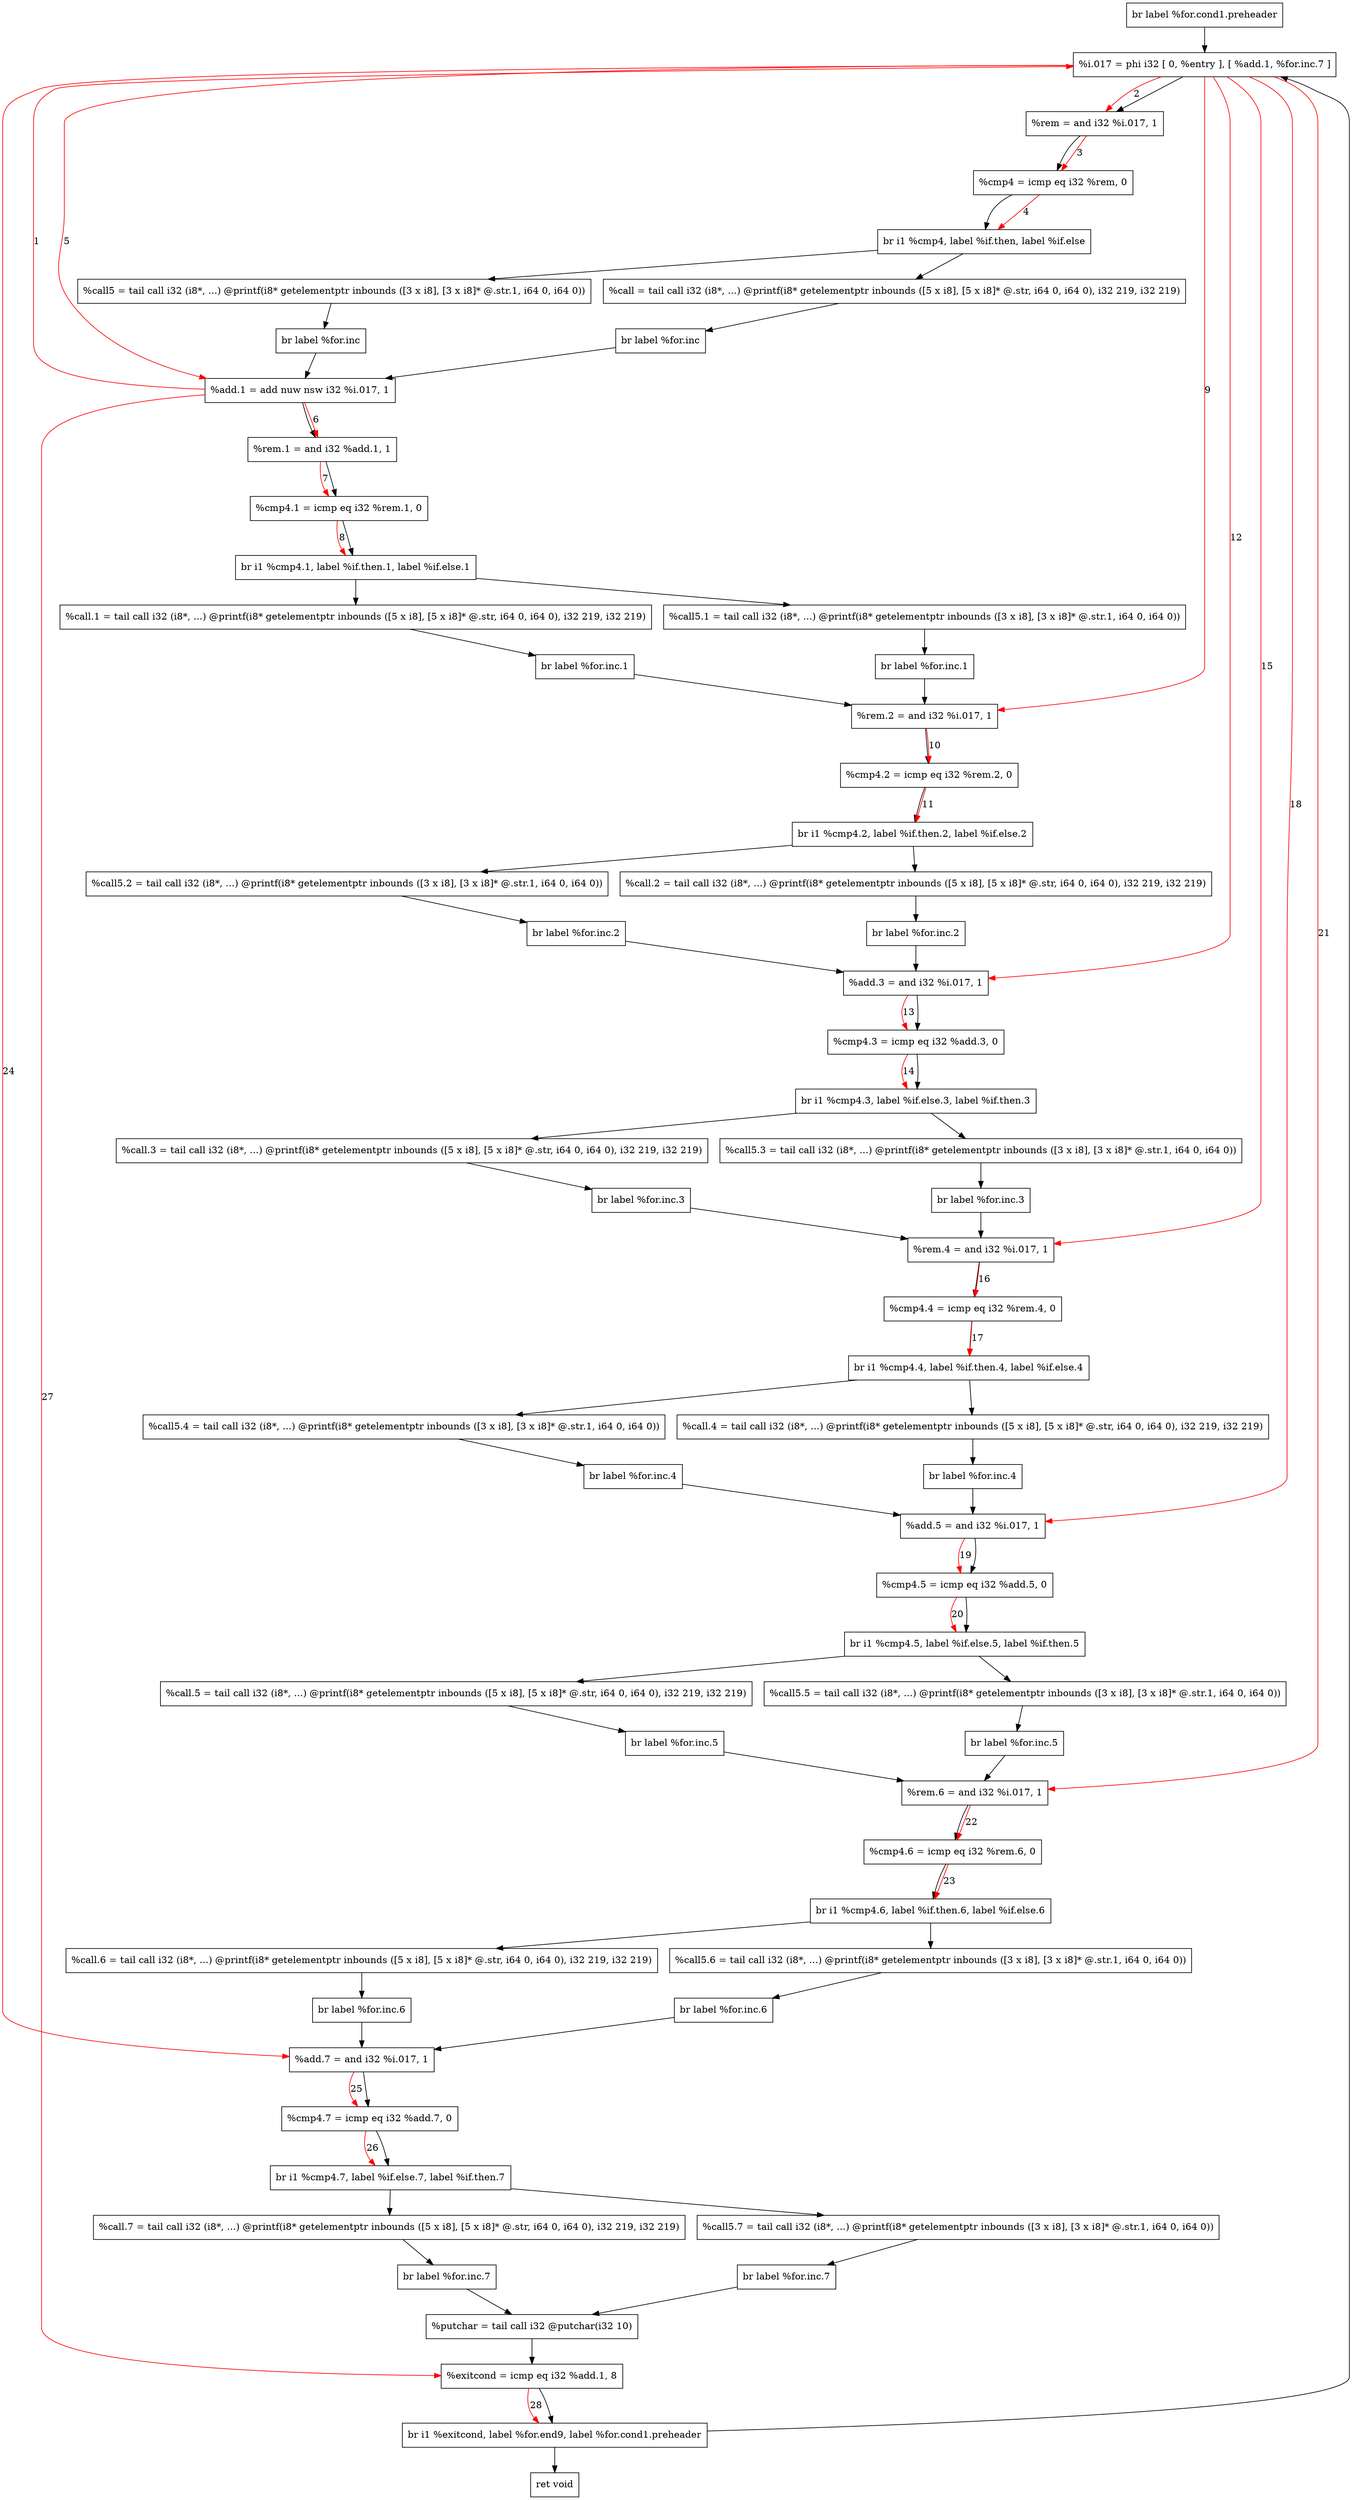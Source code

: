 digraph "CDFG for'func' function" {
	Node0x562c585f2598[shape=record, label="  br label %for.cond1.preheader"]
	Node0x562c585f2d38[shape=record, label="  %i.017 = phi i32 [ 0, %entry ], [ %add.1, %for.inc.7 ]"]
	Node0x562c585f2e50[shape=record, label="  %rem = and i32 %i.017, 1"]
	Node0x562c585f2ee0[shape=record, label="  %cmp4 = icmp eq i32 %rem, 0"]
	Node0x562c5857bc98[shape=record, label="  br i1 %cmp4, label %if.then, label %if.else"]
	Node0x562c585f3450[shape=record, label="  %call = tail call i32 (i8*, ...) @printf(i8* getelementptr inbounds ([5 x i8], [5 x i8]* @.str, i64 0, i64 0), i32 219, i32 219)"]
	Node0x562c585f35f8[shape=record, label="  br label %for.inc"]
	Node0x562c585f3710[shape=record, label="  %call5 = tail call i32 (i8*, ...) @printf(i8* getelementptr inbounds ([3 x i8], [3 x i8]* @.str.1, i64 0, i64 0))"]
	Node0x562c585f3098[shape=record, label="  br label %for.inc"]
	Node0x562c585f37e0[shape=record, label="  %add.1 = add nuw nsw i32 %i.017, 1"]
	Node0x562c585f3850[shape=record, label="  %rem.1 = and i32 %add.1, 1"]
	Node0x562c585f3a80[shape=record, label="  %cmp4.1 = icmp eq i32 %rem.1, 0"]
	Node0x562c58587228[shape=record, label="  br i1 %cmp4.1, label %if.then.1, label %if.else.1"]
	Node0x562c585f3c90[shape=record, label="  ret void"]
	Node0x562c585f3d20[shape=record, label="  %call5.1 = tail call i32 (i8*, ...) @printf(i8* getelementptr inbounds ([3 x i8], [3 x i8]* @.str.1, i64 0, i64 0))"]
	Node0x562c585f3c48[shape=record, label="  br label %for.inc.1"]
	Node0x562c585f3ec0[shape=record, label="  %call.1 = tail call i32 (i8*, ...) @printf(i8* getelementptr inbounds ([5 x i8], [5 x i8]* @.str, i64 0, i64 0), i32 219, i32 219)"]
	Node0x562c585f2468[shape=record, label="  br label %for.inc.1"]
	Node0x562c585f3f90[shape=record, label="  %rem.2 = and i32 %i.017, 1"]
	Node0x562c585f4020[shape=record, label="  %cmp4.2 = icmp eq i32 %rem.2, 0"]
	Node0x562c58587348[shape=record, label="  br i1 %cmp4.2, label %if.then.2, label %if.else.2"]
	Node0x562c585f4230[shape=record, label="  %call5.2 = tail call i32 (i8*, ...) @printf(i8* getelementptr inbounds ([3 x i8], [3 x i8]* @.str.1, i64 0, i64 0))"]
	Node0x562c585f4688[shape=record, label="  br label %for.inc.2"]
	Node0x562c585f4750[shape=record, label="  %call.2 = tail call i32 (i8*, ...) @printf(i8* getelementptr inbounds ([5 x i8], [5 x i8]* @.str, i64 0, i64 0), i32 219, i32 219)"]
	Node0x562c585f3598[shape=record, label="  br label %for.inc.2"]
	Node0x562c585f4820[shape=record, label="  %add.3 = and i32 %i.017, 1"]
	Node0x562c585f48b0[shape=record, label="  %cmp4.3 = icmp eq i32 %add.3, 0"]
	Node0x562c58587468[shape=record, label="  br i1 %cmp4.3, label %if.else.3, label %if.then.3"]
	Node0x562c585f4ac0[shape=record, label="  %call5.3 = tail call i32 (i8*, ...) @printf(i8* getelementptr inbounds ([3 x i8], [3 x i8]* @.str.1, i64 0, i64 0))"]
	Node0x562c585f4bf8[shape=record, label="  br label %for.inc.3"]
	Node0x562c585f4cc0[shape=record, label="  %call.3 = tail call i32 (i8*, ...) @printf(i8* getelementptr inbounds ([5 x i8], [5 x i8]* @.str, i64 0, i64 0), i32 219, i32 219)"]
	Node0x562c585f4a28[shape=record, label="  br label %for.inc.3"]
	Node0x562c585f4d90[shape=record, label="  %rem.4 = and i32 %i.017, 1"]
	Node0x562c585f4e20[shape=record, label="  %cmp4.4 = icmp eq i32 %rem.4, 0"]
	Node0x562c58587588[shape=record, label="  br i1 %cmp4.4, label %if.then.4, label %if.else.4"]
	Node0x562c585f5030[shape=record, label="  %call5.4 = tail call i32 (i8*, ...) @printf(i8* getelementptr inbounds ([3 x i8], [3 x i8]* @.str.1, i64 0, i64 0))"]
	Node0x562c585f5168[shape=record, label="  br label %for.inc.4"]
	Node0x562c585f5230[shape=record, label="  %call.4 = tail call i32 (i8*, ...) @printf(i8* getelementptr inbounds ([5 x i8], [5 x i8]* @.str, i64 0, i64 0), i32 219, i32 219)"]
	Node0x562c585f4198[shape=record, label="  br label %for.inc.4"]
	Node0x562c585f5300[shape=record, label="  %add.5 = and i32 %i.017, 1"]
	Node0x562c585f5390[shape=record, label="  %cmp4.5 = icmp eq i32 %add.5, 0"]
	Node0x562c585f5da8[shape=record, label="  br i1 %cmp4.5, label %if.else.5, label %if.then.5"]
	Node0x562c585f5e40[shape=record, label="  %call5.5 = tail call i32 (i8*, ...) @printf(i8* getelementptr inbounds ([3 x i8], [3 x i8]* @.str.1, i64 0, i64 0))"]
	Node0x562c585f5f78[shape=record, label="  br label %for.inc.5"]
	Node0x562c585f6040[shape=record, label="  %call.5 = tail call i32 (i8*, ...) @printf(i8* getelementptr inbounds ([5 x i8], [5 x i8]* @.str, i64 0, i64 0), i32 219, i32 219)"]
	Node0x562c585f5d18[shape=record, label="  br label %for.inc.5"]
	Node0x562c585f6110[shape=record, label="  %rem.6 = and i32 %i.017, 1"]
	Node0x562c585f67c0[shape=record, label="  %cmp4.6 = icmp eq i32 %rem.6, 0"]
	Node0x562c585f69c8[shape=record, label="  br i1 %cmp4.6, label %if.then.6, label %if.else.6"]
	Node0x562c585f6a60[shape=record, label="  %call5.6 = tail call i32 (i8*, ...) @printf(i8* getelementptr inbounds ([3 x i8], [3 x i8]* @.str.1, i64 0, i64 0))"]
	Node0x562c585f6b98[shape=record, label="  br label %for.inc.6"]
	Node0x562c585f6c60[shape=record, label="  %call.6 = tail call i32 (i8*, ...) @printf(i8* getelementptr inbounds ([5 x i8], [5 x i8]* @.str, i64 0, i64 0), i32 219, i32 219)"]
	Node0x562c585f4f98[shape=record, label="  br label %for.inc.6"]
	Node0x562c585f6d30[shape=record, label="  %add.7 = and i32 %i.017, 1"]
	Node0x562c585f6dc0[shape=record, label="  %cmp4.7 = icmp eq i32 %add.7, 0"]
	Node0x562c585f6fc8[shape=record, label="  br i1 %cmp4.7, label %if.else.7, label %if.then.7"]
	Node0x562c585f7060[shape=record, label="  %call5.7 = tail call i32 (i8*, ...) @printf(i8* getelementptr inbounds ([3 x i8], [3 x i8]* @.str.1, i64 0, i64 0))"]
	Node0x562c585f6938[shape=record, label="  br label %for.inc.7"]
	Node0x562c585f7180[shape=record, label="  %call.7 = tail call i32 (i8*, ...) @printf(i8* getelementptr inbounds ([5 x i8], [5 x i8]* @.str, i64 0, i64 0), i32 219, i32 219)"]
	Node0x562c585f6f38[shape=record, label="  br label %for.inc.7"]
	Node0x562c585f7360[shape=record, label="  %putchar = tail call i32 @putchar(i32 10)"]
	Node0x562c585f7480[shape=record, label="  %exitcond = icmp eq i32 %add.1, 8"]
	Node0x562c585f7598[shape=record, label="  br i1 %exitcond, label %for.end9, label %for.cond1.preheader"]
	Node0x562c585f2598 -> Node0x562c585f2d38
	Node0x562c585f2d38 -> Node0x562c585f2e50
	Node0x562c585f2e50 -> Node0x562c585f2ee0
	Node0x562c585f2ee0 -> Node0x562c5857bc98
	Node0x562c5857bc98 -> Node0x562c585f3450
	Node0x562c5857bc98 -> Node0x562c585f3710
	Node0x562c585f3450 -> Node0x562c585f35f8
	Node0x562c585f35f8 -> Node0x562c585f37e0
	Node0x562c585f3710 -> Node0x562c585f3098
	Node0x562c585f3098 -> Node0x562c585f37e0
	Node0x562c585f37e0 -> Node0x562c585f3850
	Node0x562c585f3850 -> Node0x562c585f3a80
	Node0x562c585f3a80 -> Node0x562c58587228
	Node0x562c58587228 -> Node0x562c585f3ec0
	Node0x562c58587228 -> Node0x562c585f3d20
	Node0x562c585f3d20 -> Node0x562c585f3c48
	Node0x562c585f3c48 -> Node0x562c585f3f90
	Node0x562c585f3ec0 -> Node0x562c585f2468
	Node0x562c585f2468 -> Node0x562c585f3f90
	Node0x562c585f3f90 -> Node0x562c585f4020
	Node0x562c585f4020 -> Node0x562c58587348
	Node0x562c58587348 -> Node0x562c585f4750
	Node0x562c58587348 -> Node0x562c585f4230
	Node0x562c585f4230 -> Node0x562c585f4688
	Node0x562c585f4688 -> Node0x562c585f4820
	Node0x562c585f4750 -> Node0x562c585f3598
	Node0x562c585f3598 -> Node0x562c585f4820
	Node0x562c585f4820 -> Node0x562c585f48b0
	Node0x562c585f48b0 -> Node0x562c58587468
	Node0x562c58587468 -> Node0x562c585f4ac0
	Node0x562c58587468 -> Node0x562c585f4cc0
	Node0x562c585f4ac0 -> Node0x562c585f4bf8
	Node0x562c585f4bf8 -> Node0x562c585f4d90
	Node0x562c585f4cc0 -> Node0x562c585f4a28
	Node0x562c585f4a28 -> Node0x562c585f4d90
	Node0x562c585f4d90 -> Node0x562c585f4e20
	Node0x562c585f4e20 -> Node0x562c58587588
	Node0x562c58587588 -> Node0x562c585f5230
	Node0x562c58587588 -> Node0x562c585f5030
	Node0x562c585f5030 -> Node0x562c585f5168
	Node0x562c585f5168 -> Node0x562c585f5300
	Node0x562c585f5230 -> Node0x562c585f4198
	Node0x562c585f4198 -> Node0x562c585f5300
	Node0x562c585f5300 -> Node0x562c585f5390
	Node0x562c585f5390 -> Node0x562c585f5da8
	Node0x562c585f5da8 -> Node0x562c585f5e40
	Node0x562c585f5da8 -> Node0x562c585f6040
	Node0x562c585f5e40 -> Node0x562c585f5f78
	Node0x562c585f5f78 -> Node0x562c585f6110
	Node0x562c585f6040 -> Node0x562c585f5d18
	Node0x562c585f5d18 -> Node0x562c585f6110
	Node0x562c585f6110 -> Node0x562c585f67c0
	Node0x562c585f67c0 -> Node0x562c585f69c8
	Node0x562c585f69c8 -> Node0x562c585f6c60
	Node0x562c585f69c8 -> Node0x562c585f6a60
	Node0x562c585f6a60 -> Node0x562c585f6b98
	Node0x562c585f6b98 -> Node0x562c585f6d30
	Node0x562c585f6c60 -> Node0x562c585f4f98
	Node0x562c585f4f98 -> Node0x562c585f6d30
	Node0x562c585f6d30 -> Node0x562c585f6dc0
	Node0x562c585f6dc0 -> Node0x562c585f6fc8
	Node0x562c585f6fc8 -> Node0x562c585f7060
	Node0x562c585f6fc8 -> Node0x562c585f7180
	Node0x562c585f7060 -> Node0x562c585f6938
	Node0x562c585f6938 -> Node0x562c585f7360
	Node0x562c585f7180 -> Node0x562c585f6f38
	Node0x562c585f6f38 -> Node0x562c585f7360
	Node0x562c585f7360 -> Node0x562c585f7480
	Node0x562c585f7480 -> Node0x562c585f7598
	Node0x562c585f7598 -> Node0x562c585f3c90
	Node0x562c585f7598 -> Node0x562c585f2d38
edge [color=red]
	Node0x562c585f37e0 -> Node0x562c585f2d38[label="1"]
	Node0x562c585f2d38 -> Node0x562c585f2e50[label="2"]
	Node0x562c585f2e50 -> Node0x562c585f2ee0[label="3"]
	Node0x562c585f2ee0 -> Node0x562c5857bc98[label="4"]
	Node0x562c585f2d38 -> Node0x562c585f37e0[label="5"]
	Node0x562c585f37e0 -> Node0x562c585f3850[label="6"]
	Node0x562c585f3850 -> Node0x562c585f3a80[label="7"]
	Node0x562c585f3a80 -> Node0x562c58587228[label="8"]
	Node0x562c585f2d38 -> Node0x562c585f3f90[label="9"]
	Node0x562c585f3f90 -> Node0x562c585f4020[label="10"]
	Node0x562c585f4020 -> Node0x562c58587348[label="11"]
	Node0x562c585f2d38 -> Node0x562c585f4820[label="12"]
	Node0x562c585f4820 -> Node0x562c585f48b0[label="13"]
	Node0x562c585f48b0 -> Node0x562c58587468[label="14"]
	Node0x562c585f2d38 -> Node0x562c585f4d90[label="15"]
	Node0x562c585f4d90 -> Node0x562c585f4e20[label="16"]
	Node0x562c585f4e20 -> Node0x562c58587588[label="17"]
	Node0x562c585f2d38 -> Node0x562c585f5300[label="18"]
	Node0x562c585f5300 -> Node0x562c585f5390[label="19"]
	Node0x562c585f5390 -> Node0x562c585f5da8[label="20"]
	Node0x562c585f2d38 -> Node0x562c585f6110[label="21"]
	Node0x562c585f6110 -> Node0x562c585f67c0[label="22"]
	Node0x562c585f67c0 -> Node0x562c585f69c8[label="23"]
	Node0x562c585f2d38 -> Node0x562c585f6d30[label="24"]
	Node0x562c585f6d30 -> Node0x562c585f6dc0[label="25"]
	Node0x562c585f6dc0 -> Node0x562c585f6fc8[label="26"]
	Node0x562c585f37e0 -> Node0x562c585f7480[label="27"]
	Node0x562c585f7480 -> Node0x562c585f7598[label="28"]
}
